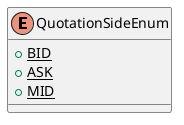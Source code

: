 @startuml

    enum QuotationSideEnum [[QuotationSideEnum.html]] {
        {static} +BID
        {static} +ASK
        {static} +MID
    }

@enduml
